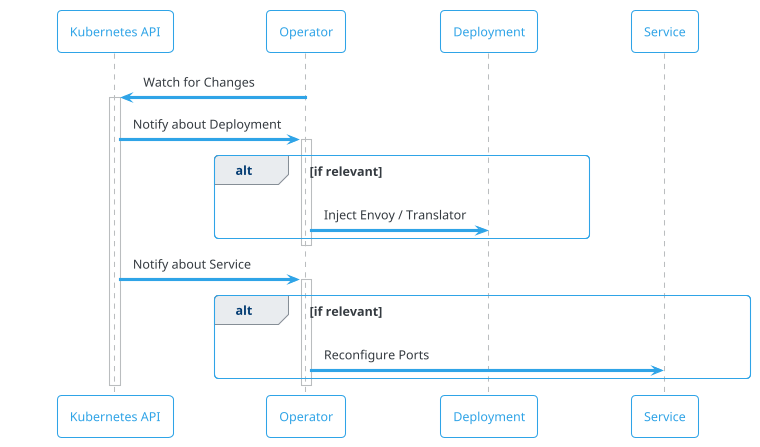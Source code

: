 @startuml
!theme cerulean-outline

participant "Kubernetes API" as api
participant "Operator" as op
participant "Deployment" as dep
participant "Service" as svc

op -> api : Watch for Changes
activate api

api -> op : Notify about Deployment
activate op
alt if relevant
op -> dep : Inject Envoy / Translator
end
deactivate op

api -> op : Notify about Service
activate op
alt if relevant
op -> svc : Reconfigure Ports
end
deactivate op

deactivate api

@enduml
